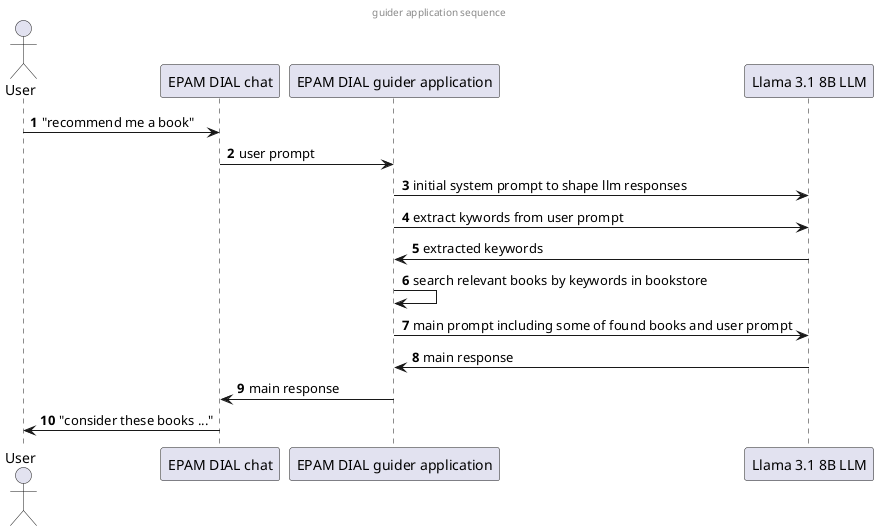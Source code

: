 @startuml
'https://plantuml.com/sequence-diagram
center header guider application sequence
actor User
participant "EPAM DIAL chat" as front
participant "EPAM DIAL guider application" as guider
participant "Llama 3.1 8B LLM" as llm
autonumber
User -> front : "recommend me a book"
front -> guider: user prompt
guider -> llm: initial system prompt to shape llm responses
guider -> llm: extract kywords from user prompt
llm -> guider: extracted keywords
guider -> guider: search relevant books by keywords in bookstore
guider -> llm: main prompt including some of found books and user prompt
llm -> guider: main response
guider -> front: main response
front -> User: "consider these books ..."

@enduml